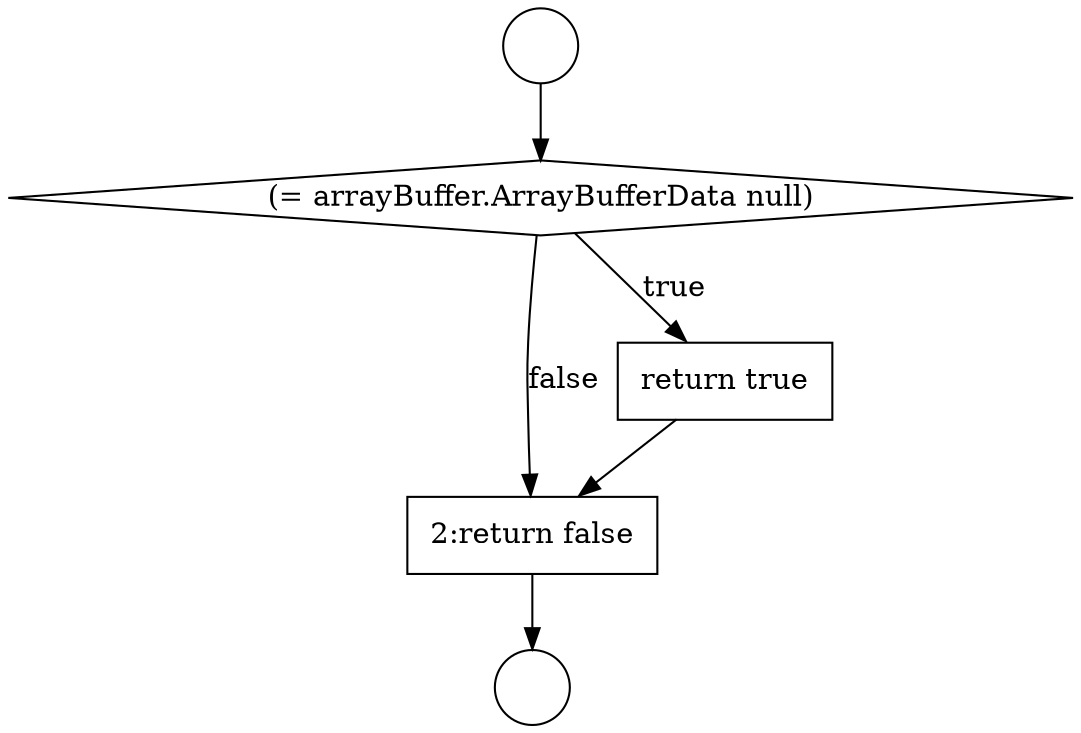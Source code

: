 digraph {
  node17473 [shape=none, margin=0, label=<<font color="black">
    <table border="0" cellborder="1" cellspacing="0" cellpadding="10">
      <tr><td align="left">2:return false</td></tr>
    </table>
  </font>> color="black" fillcolor="white" style=filled]
  node17470 [shape=circle label=" " color="black" fillcolor="white" style=filled]
  node17471 [shape=diamond, label=<<font color="black">(= arrayBuffer.ArrayBufferData null)</font>> color="black" fillcolor="white" style=filled]
  node17472 [shape=none, margin=0, label=<<font color="black">
    <table border="0" cellborder="1" cellspacing="0" cellpadding="10">
      <tr><td align="left">return true</td></tr>
    </table>
  </font>> color="black" fillcolor="white" style=filled]
  node17469 [shape=circle label=" " color="black" fillcolor="white" style=filled]
  node17469 -> node17471 [ color="black"]
  node17471 -> node17472 [label=<<font color="black">true</font>> color="black"]
  node17471 -> node17473 [label=<<font color="black">false</font>> color="black"]
  node17472 -> node17473 [ color="black"]
  node17473 -> node17470 [ color="black"]
}
